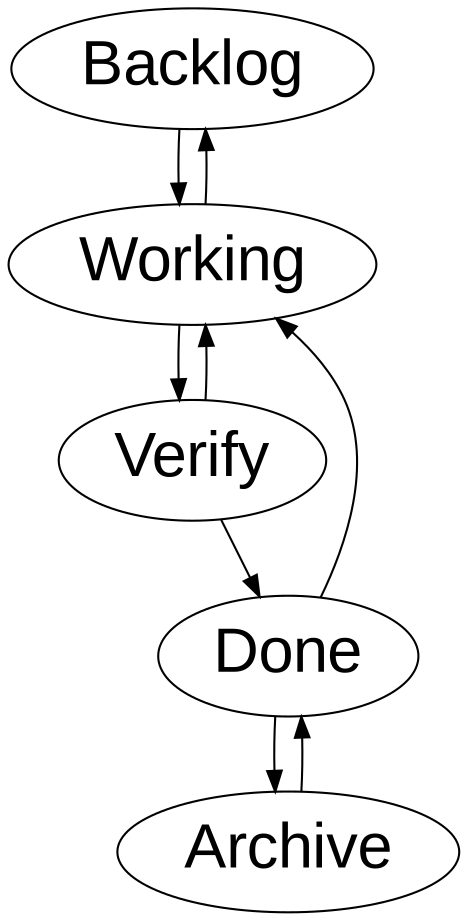 digraph application {
  graph [fontname = "Liberation Sans"];
  edge [fontname = "Liberation Sans"];
  node [fontname = "Liberation Sans", fontsize = 30];

/* 
  "Backlog" [color="#cccccc", style="filled"];
  "Working" [color="#cccccc", style="filled"];
  "Verify" [color="#cccccc", style="filled"];
  "Done" [color="#cccccc", style="filled"];

  "Board" -> "Backlog" [color=red];
  "Board" -> "Working";
  "Board" -> "Verify";
  "Board" -> "Done";
*/

/*
  "Board" -> "Navigation";
  "Backlog" -> "Navigation";
  "Working" -> "Navigation";
  "Verify" -> "Navigation";
  "Done" -> "Navigation";

  "Navigation" -> "Board";
  "Navigation" -> "Backlog";
  "Navigation" -> "Working";
  "Navigation" -> "Verify";
  "Navigation" -> "Done";
*/

  "Backlog" -> "Working" // [label=Move color=red];
  "Working" -> "Backlog" // [label=Move color=red];
  "Working" -> "Verify" // [label=Move color=red];
  "Verify" -> "Working" // [label=Move color=red];
  "Verify" -> "Done" // [label=Move color=red];
  "Done" -> "Working" // [label=Move color=red];
  "Done" -> "Archive" // [label=Move color=red];
  "Archive" -> "Done" // [label=Move color=red];
  
  //"Working" -> "Pull" [label=Backlog color=red];
  //"Done" -> "Pull" [label=Verify color=red];
}
